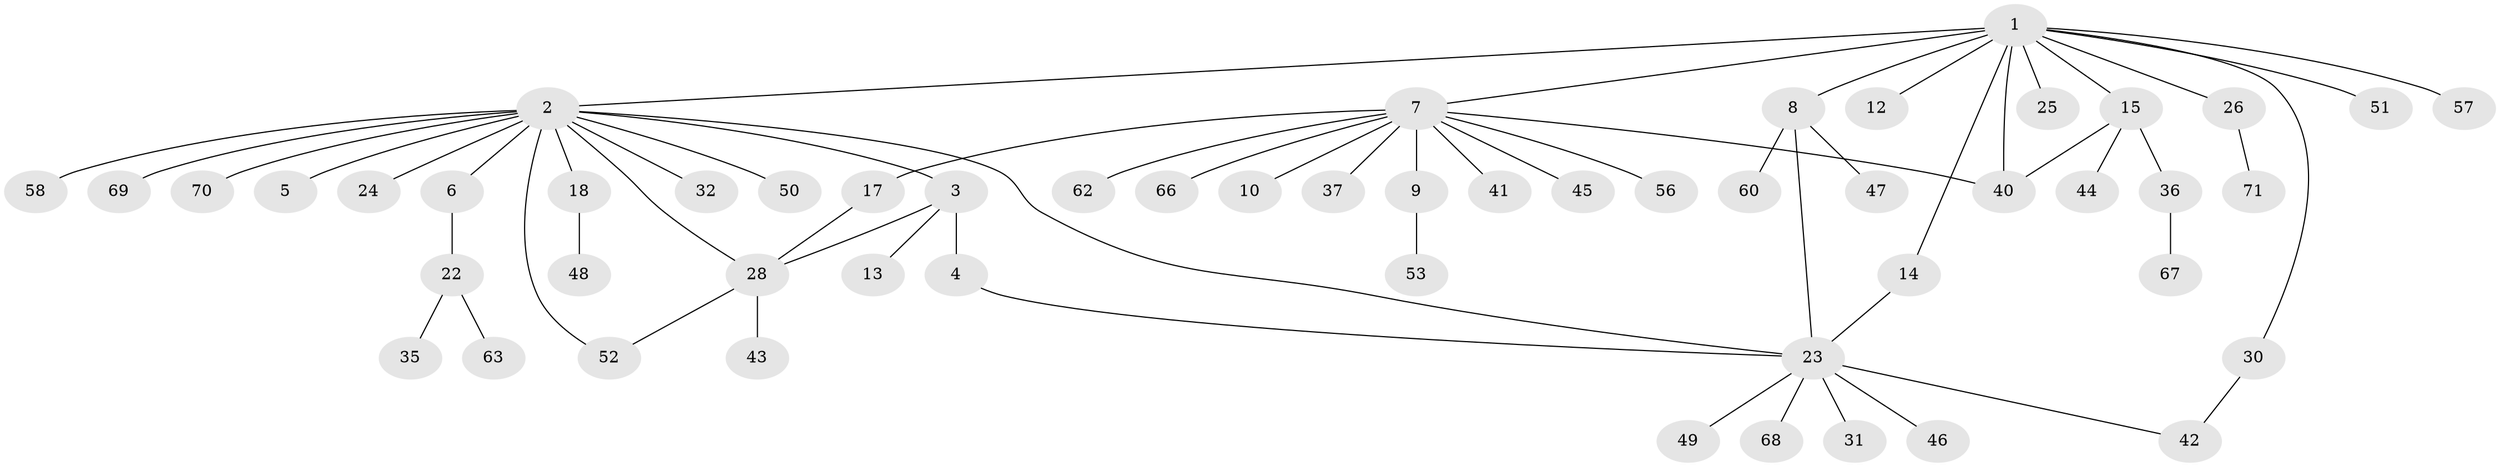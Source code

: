 // Generated by graph-tools (version 1.1) at 2025/23/03/03/25 07:23:53]
// undirected, 54 vertices, 62 edges
graph export_dot {
graph [start="1"]
  node [color=gray90,style=filled];
  1 [super="+55"];
  2 [super="+16"];
  3 [super="+29"];
  4;
  5 [super="+20"];
  6;
  7 [super="+21"];
  8 [super="+33"];
  9 [super="+11"];
  10;
  12 [super="+39"];
  13;
  14;
  15 [super="+19"];
  17;
  18 [super="+34"];
  22 [super="+59"];
  23 [super="+27"];
  24;
  25 [super="+65"];
  26 [super="+61"];
  28 [super="+38"];
  30;
  31;
  32;
  35;
  36;
  37;
  40 [super="+64"];
  41;
  42 [super="+54"];
  43;
  44;
  45;
  46;
  47;
  48;
  49;
  50;
  51;
  52;
  53;
  56;
  57;
  58;
  60;
  62;
  63;
  66;
  67;
  68;
  69;
  70;
  71;
  1 -- 2;
  1 -- 7;
  1 -- 8;
  1 -- 12;
  1 -- 14;
  1 -- 15;
  1 -- 25;
  1 -- 26;
  1 -- 30;
  1 -- 40;
  1 -- 51;
  1 -- 57;
  2 -- 3;
  2 -- 5;
  2 -- 6;
  2 -- 18;
  2 -- 24;
  2 -- 28;
  2 -- 32;
  2 -- 50;
  2 -- 52;
  2 -- 58;
  2 -- 69;
  2 -- 70;
  2 -- 23;
  3 -- 4;
  3 -- 13;
  3 -- 28;
  4 -- 23;
  6 -- 22;
  7 -- 9;
  7 -- 10;
  7 -- 17;
  7 -- 37;
  7 -- 40;
  7 -- 41;
  7 -- 45;
  7 -- 56;
  7 -- 62;
  7 -- 66;
  8 -- 47;
  8 -- 60;
  8 -- 23;
  9 -- 53;
  14 -- 23;
  15 -- 36;
  15 -- 40;
  15 -- 44;
  17 -- 28;
  18 -- 48;
  22 -- 35;
  22 -- 63;
  23 -- 42;
  23 -- 46;
  23 -- 49;
  23 -- 68;
  23 -- 31;
  26 -- 71;
  28 -- 43;
  28 -- 52;
  30 -- 42;
  36 -- 67;
}
